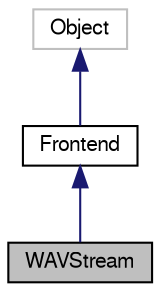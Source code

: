 digraph "WAVStream"
{
  edge [fontname="FreeSans",fontsize="10",labelfontname="FreeSans",labelfontsize="10"];
  node [fontname="FreeSans",fontsize="10",shape=record];
  Node1 [label="WAVStream",height=0.2,width=0.4,color="black", fillcolor="grey75", style="filled" fontcolor="black"];
  Node2 -> Node1 [dir="back",color="midnightblue",fontsize="10",style="solid",fontname="FreeSans"];
  Node2 [label="Frontend",height=0.2,width=0.4,color="black", fillcolor="white", style="filled",URL="$class_frontend.html",tooltip="Base class for frontends that act as streams of I/Q data. "];
  Node3 -> Node2 [dir="back",color="midnightblue",fontsize="10",style="solid",fontname="FreeSans"];
  Node3 [label="Object",height=0.2,width=0.4,color="grey75", fillcolor="white", style="filled"];
}

